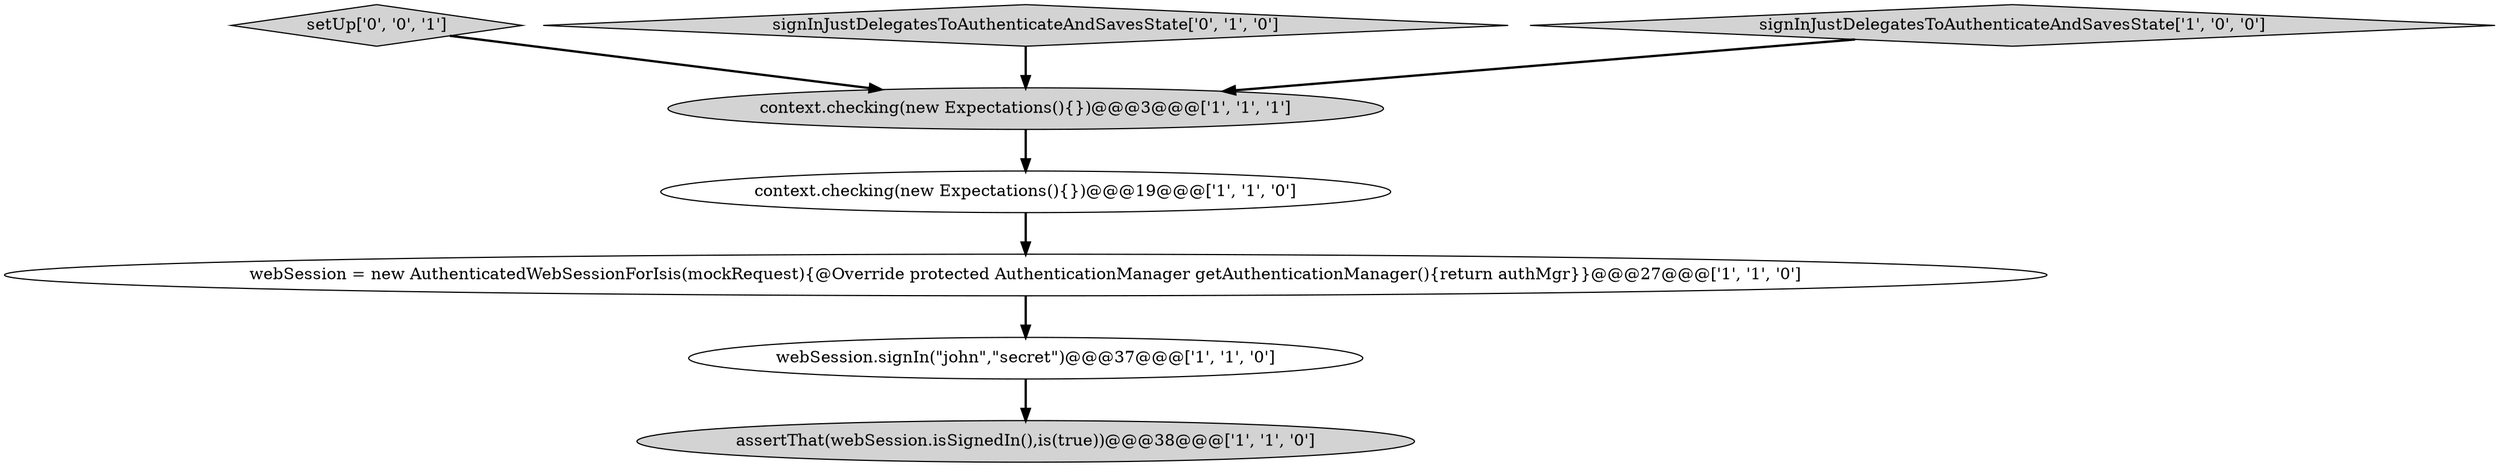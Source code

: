 digraph {
1 [style = filled, label = "context.checking(new Expectations(){})@@@19@@@['1', '1', '0']", fillcolor = white, shape = ellipse image = "AAA0AAABBB1BBB"];
3 [style = filled, label = "assertThat(webSession.isSignedIn(),is(true))@@@38@@@['1', '1', '0']", fillcolor = lightgray, shape = ellipse image = "AAA0AAABBB1BBB"];
0 [style = filled, label = "context.checking(new Expectations(){})@@@3@@@['1', '1', '1']", fillcolor = lightgray, shape = ellipse image = "AAA0AAABBB1BBB"];
7 [style = filled, label = "setUp['0', '0', '1']", fillcolor = lightgray, shape = diamond image = "AAA0AAABBB3BBB"];
6 [style = filled, label = "signInJustDelegatesToAuthenticateAndSavesState['0', '1', '0']", fillcolor = lightgray, shape = diamond image = "AAA0AAABBB2BBB"];
5 [style = filled, label = "webSession = new AuthenticatedWebSessionForIsis(mockRequest){@Override protected AuthenticationManager getAuthenticationManager(){return authMgr}}@@@27@@@['1', '1', '0']", fillcolor = white, shape = ellipse image = "AAA0AAABBB1BBB"];
2 [style = filled, label = "webSession.signIn(\"john\",\"secret\")@@@37@@@['1', '1', '0']", fillcolor = white, shape = ellipse image = "AAA0AAABBB1BBB"];
4 [style = filled, label = "signInJustDelegatesToAuthenticateAndSavesState['1', '0', '0']", fillcolor = lightgray, shape = diamond image = "AAA0AAABBB1BBB"];
1->5 [style = bold, label=""];
5->2 [style = bold, label=""];
7->0 [style = bold, label=""];
6->0 [style = bold, label=""];
0->1 [style = bold, label=""];
2->3 [style = bold, label=""];
4->0 [style = bold, label=""];
}

